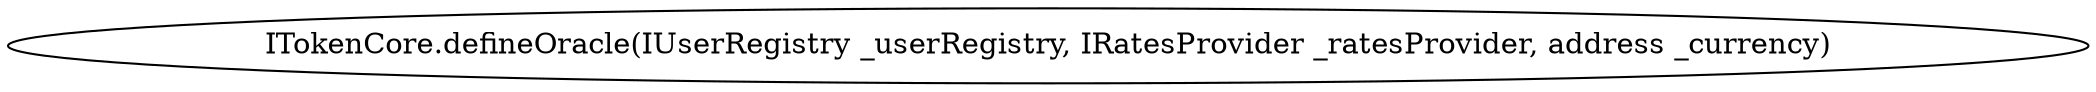digraph "" {
	graph [bb="0,0,845.77,36"];
	node [label="\N"];
	"ITokenCore.defineOracle(IUserRegistry _userRegistry, IRatesProvider _ratesProvider, address _currency)"	 [height=0.5,
		pos="422.89,18",
		width=11.747];
}
digraph "" {
	graph [bb="0,0,845.77,36"];
	node [label="\N"];
	"ITokenCore.defineOracle(IUserRegistry _userRegistry, IRatesProvider _ratesProvider, address _currency)"	 [height=0.5,
		pos="422.89,18",
		width=11.747];
}
digraph "" {
	graph [bb="0,0,845.77,36"];
	node [label="\N"];
	"ITokenCore.defineOracle(IUserRegistry _userRegistry, IRatesProvider _ratesProvider, address _currency)"	 [height=0.5,
		pos="422.89,18",
		width=11.747];
}
digraph "" {
	graph [bb="0,0,845.77,36"];
	node [label="\N"];
	"ITokenCore.defineOracle(IUserRegistry _userRegistry, IRatesProvider _ratesProvider, address _currency)"	 [height=0.5,
		pos="422.89,18",
		width=11.747];
}
digraph "" {
	graph [bb="0,0,845.77,36"];
	node [label="\N"];
	"ITokenCore.defineOracle(IUserRegistry _userRegistry, IRatesProvider _ratesProvider, address _currency)"	 [height=0.5,
		pos="422.89,18",
		width=11.747];
}
